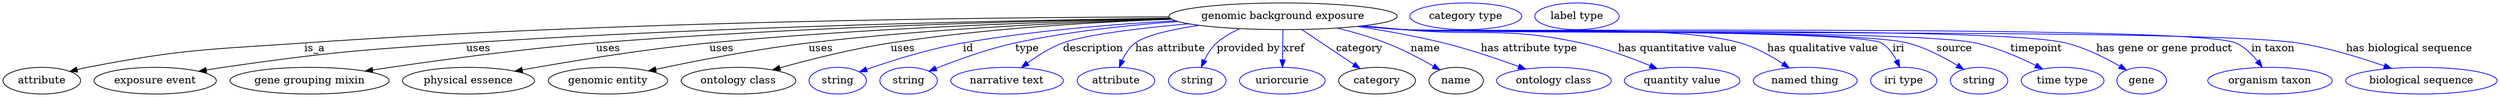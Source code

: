 digraph {
	graph [bb="0,0,3339.4,123"];
	node [label="\N"];
	"genomic background exposure"	[height=0.5,
		label="genomic background exposure",
		pos="1712,105",
		width=4.2427];
	attribute	[height=0.5,
		pos="51.995,18",
		width=1.4443];
	"genomic background exposure" -> attribute	[label=is_a,
		lp="417,61.5",
		pos="e,89.519,30.462 1559.1,104.2 1314.6,103.55 820.56,98.285 403,69 273.59,59.925 240.32,60.824 113,36 108.57,35.136 103.99,34.113 99.425,\
33.003"];
	"exposure event"	[height=0.5,
		pos="204,18",
		width=2.2748];
	"genomic background exposure" -> "exposure event"	[label=uses,
		lp="635.5,61.5",
		pos="e,262.45,30.793 1560.7,102.46 1349.6,99.558 954.77,91.396 619,69 474.13,59.337 437.68,56.826 294,36 286.96,34.981 279.64,33.799 \
272.35,32.543"];
	"gene grouping mixin"	[height=0.5,
		pos="410,18",
		width=2.9608];
	"genomic background exposure" -> "gene grouping mixin"	[label=uses,
		lp="809.5,61.5",
		pos="e,484.62,30.959 1560.9,102.17 1378.6,99.066 1062.9,90.783 793,69 690.01,60.689 572.25,44.27 494.8,32.513"];
	"physical essence"	[height=0.5,
		pos="623,18",
		width=2.4553];
	"genomic background exposure" -> "physical essence"	[label=uses,
		lp="961.5,61.5",
		pos="e,685.05,30.844 1561.8,101.58 1406.9,98.05 1158.6,89.489 945,69 858.67,60.72 760.26,44.427 695.2,32.687"];
	"genomic entity"	[height=0.5,
		pos="809,18",
		width=2.2206];
	"genomic background exposure" -> "genomic entity"	[label=uses,
		lp="1094.5,61.5",
		pos="e,863.29,31.258 1562.6,101.07 1433.9,97.27 1243.2,88.619 1078,69 1007.4,60.613 927.39,44.94 873.11,33.369"];
	"ontology class"	[height=0.5,
		pos="984,18",
		width=2.1304];
	"genomic background exposure" -> "ontology class"	[label=uses,
		lp="1204.5,61.5",
		pos="e,1029.7,32.625 1563,100.93 1457.7,97.08 1313.6,88.433 1188,69 1137.1,61.118 1080.2,46.697 1039.5,35.361"];
	id	[color=blue,
		height=0.5,
		label=string,
		pos="1117,18",
		width=1.0652];
	"genomic background exposure" -> id	[color=blue,
		label=id,
		lp="1292,61.5",
		pos="e,1145.9,29.825 1567.8,98.883 1484.7,94.265 1378.4,85.519 1285,69 1239.6,60.968 1189.1,44.924 1155.4,33.169",
		style=solid];
	type	[color=blue,
		height=0.5,
		label=string,
		pos="1212,18",
		width=1.0652];
	"genomic background exposure" -> type	[color=blue,
		label=type,
		lp="1370,61.5",
		pos="e,1239.2,30.794 1570.9,98.043 1504.5,93.249 1424.6,84.601 1354,69 1317.2,60.876 1276.9,46.068 1248.6,34.668",
		style=solid];
	description	[color=blue,
		height=0.5,
		label="narrative text",
		pos="1344,18",
		width=2.0943];
	"genomic background exposure" -> description	[color=blue,
		label=description,
		lp="1457.5,61.5",
		pos="e,1362.7,35.594 1585,94.963 1519.6,89.117 1447.5,80.448 1417,69 1400.4,62.752 1383.9,51.943 1370.8,41.97",
		style=solid];
	"has attribute"	[color=blue,
		height=0.5,
		label=attribute,
		pos="1489,18",
		width=1.4443];
	"genomic background exposure" -> "has attribute"	[color=blue,
		label="has attribute",
		lp="1561,61.5",
		pos="e,1493.2,35.971 1599,92.84 1562.8,87.404 1528.3,79.673 1514,69 1506.2,63.181 1500.7,54.25 1496.8,45.537",
		style=solid];
	"provided by"	[color=blue,
		height=0.5,
		label=string,
		pos="1597,18",
		width=1.0652];
	"genomic background exposure" -> "provided by"	[color=blue,
		label="provided by",
		lp="1665.5,61.5",
		pos="e,1602.4,36.267 1653.9,88.144 1642.8,83.266 1631.9,76.998 1623,69 1615.9,62.627 1610.5,53.869 1606.4,45.463",
		style=solid];
	xref	[color=blue,
		height=0.5,
		label=uriorcurie,
		pos="1711,18",
		width=1.5887];
	"genomic background exposure" -> xref	[color=blue,
		label=xref,
		lp="1726.5,61.5",
		pos="e,1711.2,36.175 1711.8,86.799 1711.7,75.163 1711.5,59.548 1711.3,46.237",
		style=solid];
	category	[height=0.5,
		pos="1838,18",
		width=1.4263];
	"genomic background exposure" -> category	[color=blue,
		label=category,
		lp="1814.5,61.5",
		pos="e,1815.3,34.33 1736.9,87.207 1756.9,73.684 1785.2,54.6 1806.8,40.056",
		style=solid];
	name	[height=0.5,
		pos="1944,18",
		width=1.011];
	"genomic background exposure" -> name	[color=blue,
		label=name,
		lp="1903,61.5",
		pos="e,1922.3,32.48 1784.3,89.136 1805.8,83.796 1829.1,77.06 1850,69 1872,60.492 1895.5,48.026 1913.4,37.671",
		style=solid];
	"has attribute type"	[color=blue,
		height=0.5,
		label="ontology class",
		pos="2075,18",
		width=2.1304];
	"genomic background exposure" -> "has attribute type"	[color=blue,
		label="has attribute type",
		lp="2042,61.5",
		pos="e,2037.2,33.699 1811.4,91.3 1848,85.713 1889.7,78.281 1927,69 1961.3,60.479 1999,47.682 2027.8,37.168",
		style=solid];
	"has quantitative value"	[color=blue,
		height=0.5,
		label="quantity value",
		pos="2247,18",
		width=2.1484];
	"genomic background exposure" -> "has quantitative value"	[color=blue,
		label="has quantitative value",
		lp="2241,61.5",
		pos="e,2213.4,34.324 1819.8,92.173 1837.5,90.351 1855.8,88.56 1873,87 1978.6,77.429 2007.3,91.518 2111,69 2143.1,62.033 2177.8,49.179 \
2204.1,38.249",
		style=solid];
	"has qualitative value"	[color=blue,
		height=0.5,
		label="named thing",
		pos="2412,18",
		width=1.9318];
	"genomic background exposure" -> "has qualitative value"	[color=blue,
		label="has qualitative value",
		lp="2435.5,61.5",
		pos="e,2390.5,35.346 1817.1,91.898 1835.7,90.044 1854.9,88.313 1873,87 1973.3,79.718 2228.4,96.849 2325,69 2345.3,63.136 2366,51.576 \
2382,41.047",
		style=solid];
	iri	[color=blue,
		height=0.5,
		label="iri type",
		pos="2544,18",
		width=1.2277];
	"genomic background exposure" -> iri	[color=blue,
		label=iri,
		lp="2537,61.5",
		pos="e,2538.6,36.087 1816.3,91.806 1835.1,89.937 1854.6,88.226 1873,87 1908.5,84.628 2483.2,86.986 2514,69 2523.1,63.69 2529.7,54.453 \
2534.4,45.352",
		style=solid];
	source	[color=blue,
		height=0.5,
		label=string,
		pos="2645,18",
		width=1.0652];
	"genomic background exposure" -> source	[color=blue,
		label=source,
		lp="2612,61.5",
		pos="e,2624.4,33.268 1816.3,91.783 1835.1,89.917 1854.6,88.213 1873,87 1948,82.051 2476.3,87.837 2549,69 2572.8,62.834 2597.4,49.903 \
2615.7,38.736",
		style=solid];
	timepoint	[color=blue,
		height=0.5,
		label="time type",
		pos="2757,18",
		width=1.5346];
	"genomic background exposure" -> timepoint	[color=blue,
		label=timepoint,
		lp="2722,61.5",
		pos="e,2730.1,34.004 1815.8,91.778 1834.8,89.9 1854.5,88.193 1873,87 1958.1,81.52 2556.7,87.075 2640,69 2668.3,62.852 2698.4,49.866 2720.9,\
38.669",
		style=solid];
	"has gene or gene product"	[color=blue,
		height=0.5,
		label=gene,
		pos="2863,18",
		width=0.92075];
	"genomic background exposure" -> "has gene or gene product"	[color=blue,
		label="has gene or gene product",
		lp="2893.5,61.5",
		pos="e,2842.5,32.374 1815.8,91.729 1834.8,89.856 1854.5,88.163 1873,87 1971.5,80.813 2665.1,92.268 2761,69 2787,62.698 2814,49.054 2833.7,\
37.608",
		style=solid];
	"in taxon"	[color=blue,
		height=0.5,
		label="organism taxon",
		pos="3035,18",
		width=2.3109];
	"genomic background exposure" -> "in taxon"	[color=blue,
		label="in taxon",
		lp="3039,61.5",
		pos="e,3024.5,36.332 1815.4,91.708 1834.5,89.825 1854.3,88.133 1873,87 1934.9,83.241 2932.4,94.374 2989,69 3000.6,63.774 3010.7,54.023 \
3018.4,44.511",
		style=solid];
	"has biological sequence"	[color=blue,
		height=0.5,
		label="biological sequence",
		pos="3238,18",
		width=2.8164];
	"genomic background exposure" -> "has biological sequence"	[color=blue,
		label="has biological sequence",
		lp="3221.5,61.5",
		pos="e,3197.8,34.545 1815.4,91.691 1834.5,89.809 1854.3,88.123 1873,87 2006,78.996 2940.3,89.409 3072,69 3111.9,62.816 3155.5,49.387 \
3188.1,38.002",
		style=solid];
	"named thing_category"	[color=blue,
		height=0.5,
		label="category type",
		pos="1957,105",
		width=2.0762];
	attribute_name	[color=blue,
		height=0.5,
		label="label type",
		pos="2106,105",
		width=1.5707];
}
